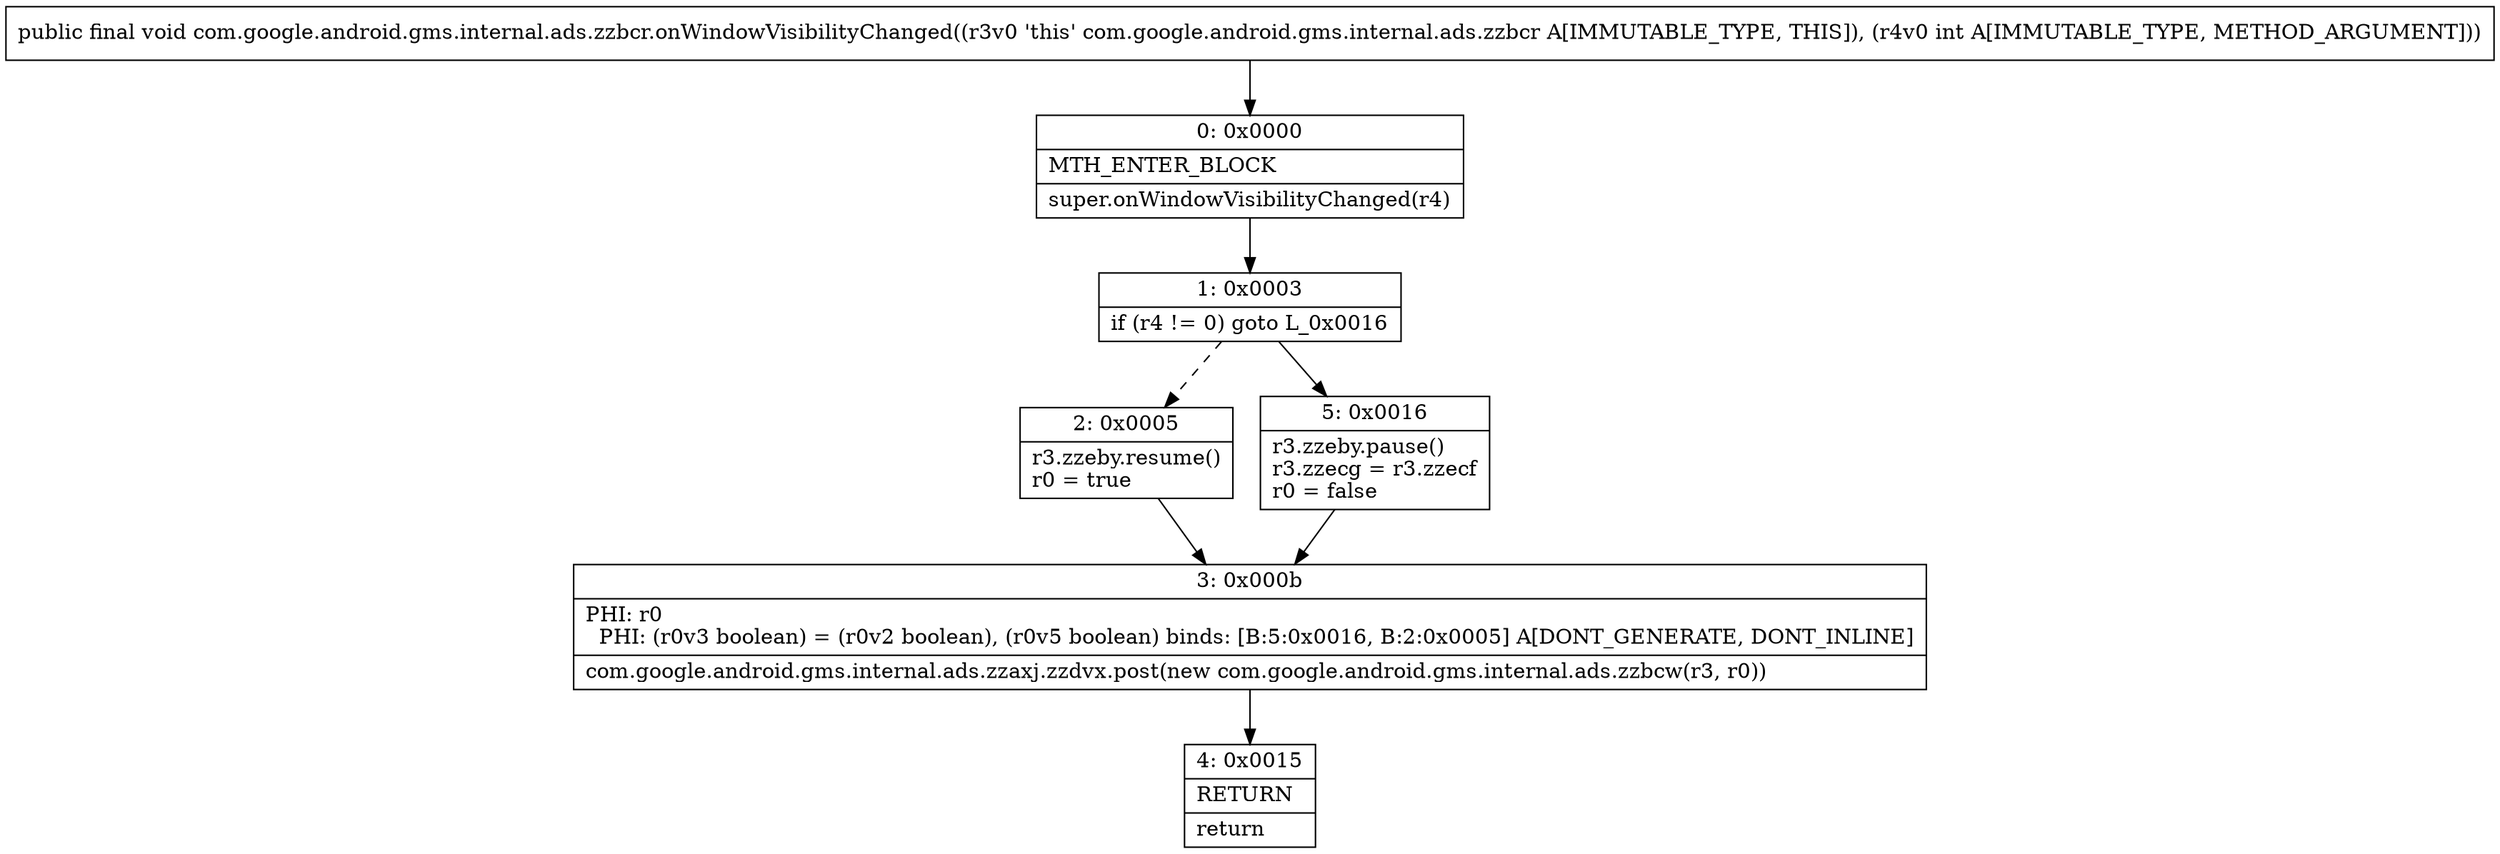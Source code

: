digraph "CFG forcom.google.android.gms.internal.ads.zzbcr.onWindowVisibilityChanged(I)V" {
Node_0 [shape=record,label="{0\:\ 0x0000|MTH_ENTER_BLOCK\l|super.onWindowVisibilityChanged(r4)\l}"];
Node_1 [shape=record,label="{1\:\ 0x0003|if (r4 != 0) goto L_0x0016\l}"];
Node_2 [shape=record,label="{2\:\ 0x0005|r3.zzeby.resume()\lr0 = true\l}"];
Node_3 [shape=record,label="{3\:\ 0x000b|PHI: r0 \l  PHI: (r0v3 boolean) = (r0v2 boolean), (r0v5 boolean) binds: [B:5:0x0016, B:2:0x0005] A[DONT_GENERATE, DONT_INLINE]\l|com.google.android.gms.internal.ads.zzaxj.zzdvx.post(new com.google.android.gms.internal.ads.zzbcw(r3, r0))\l}"];
Node_4 [shape=record,label="{4\:\ 0x0015|RETURN\l|return\l}"];
Node_5 [shape=record,label="{5\:\ 0x0016|r3.zzeby.pause()\lr3.zzecg = r3.zzecf\lr0 = false\l}"];
MethodNode[shape=record,label="{public final void com.google.android.gms.internal.ads.zzbcr.onWindowVisibilityChanged((r3v0 'this' com.google.android.gms.internal.ads.zzbcr A[IMMUTABLE_TYPE, THIS]), (r4v0 int A[IMMUTABLE_TYPE, METHOD_ARGUMENT])) }"];
MethodNode -> Node_0;
Node_0 -> Node_1;
Node_1 -> Node_2[style=dashed];
Node_1 -> Node_5;
Node_2 -> Node_3;
Node_3 -> Node_4;
Node_5 -> Node_3;
}

